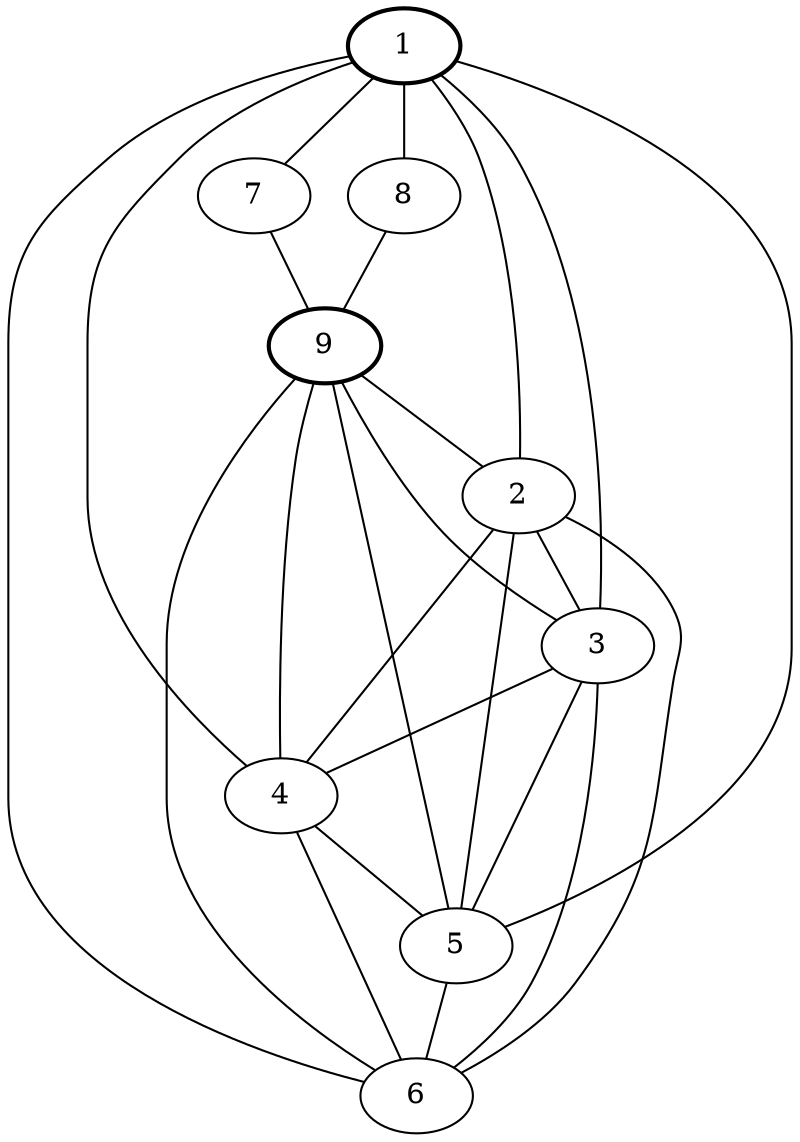 graph {
  "1" [
    style = "bold",
  ];
  "9" [
    style = "bold",
  ];
  "1" -- {"3" "5" "6" "7" "8"};
  "2" -- {"1" "3" "4" "5" "6"};
  "3" -- {"4" "5"};
  "4" -- {"1" "5" "6"};
  "5" -- "6";
  "6" -- "3";
  "7" -- "9";
  "8" -- "9";
  "9" -- {"3" "2" "5" "4" "6"};
}